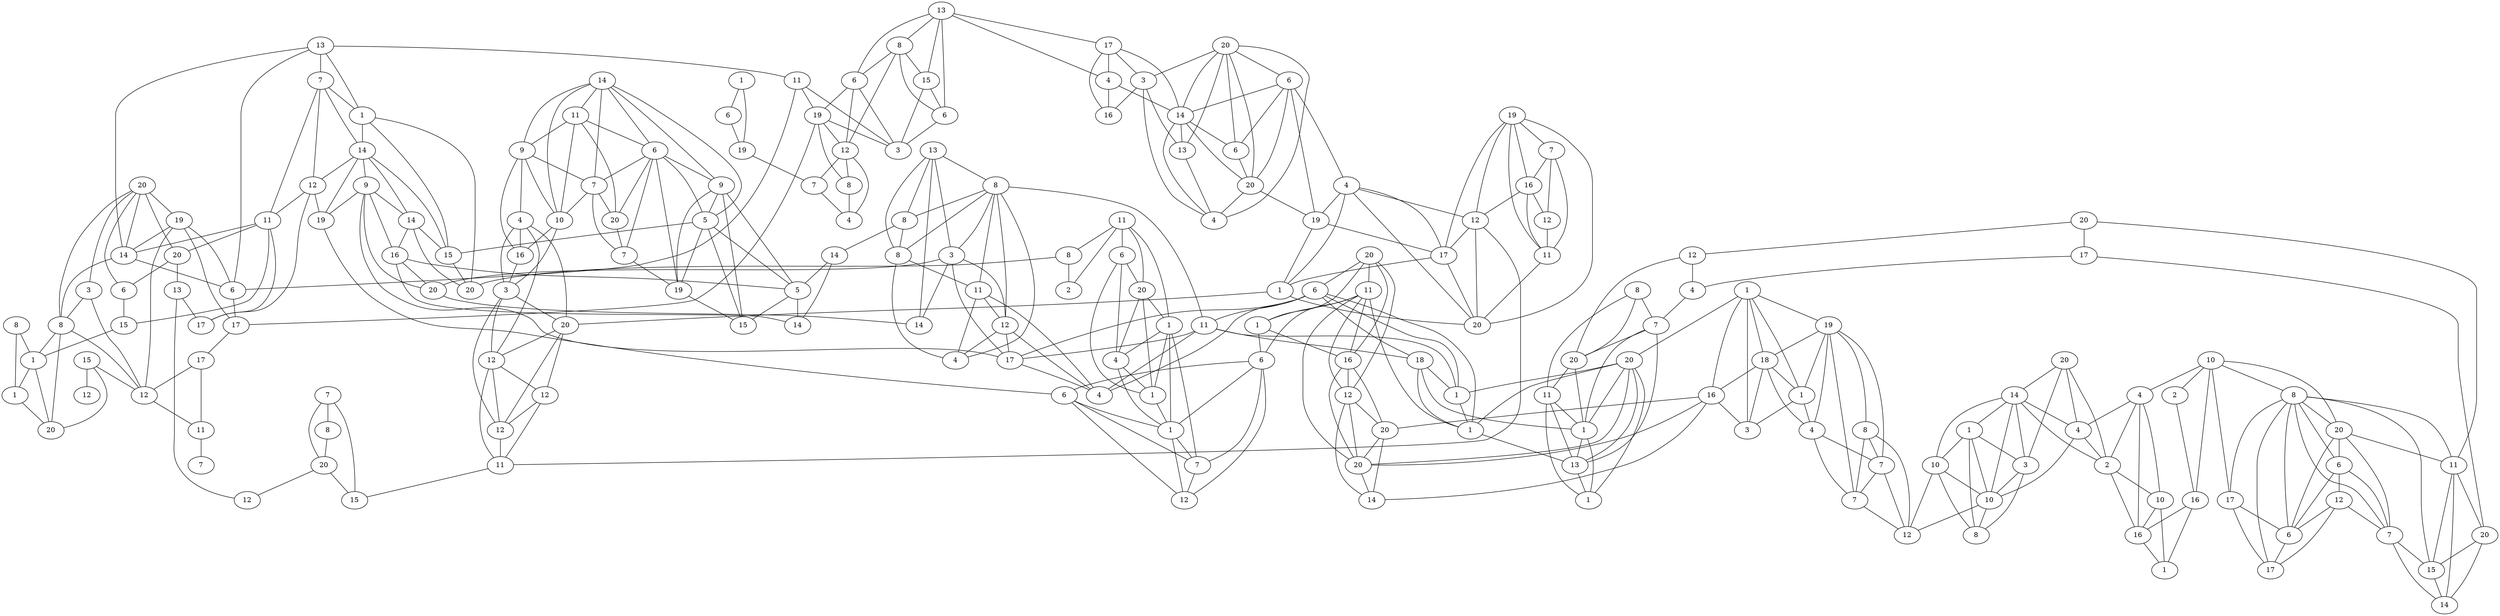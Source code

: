 strict graph  {
679 [features="[]", label=11];
680 [features="[]", label=8];
681 [features="[]", label=2];
682 [features="[]", label=6];
683 [features="[]", label=20];
684 [features="[]", label=1];
685 [features="[]", label=10];
686 [features="[]", label=8];
687 [features="[]", label=17];
688 [features="[]", label=20];
689 [features="[]", label=2];
690 [features="[]", label=4];
691 [features="[]", label=16];
692 [features="[]", label=13];
693 [features="[]", label=7];
694 [features="[]", label=1];
695 [features="[]", label=14];
696 [features="[]", label=12];
697 [features="[]", label=11];
698 [features="[]", label=20];
699 [features="[]", label=6];
700 [features="[]", label=11];
701 [features="[]", label=1];
702 [features="[]", label=16];
703 [features="[]", label=12];
704 [features="[]", label=6];
705 [features="[]", label=12];
706 [features="[]", label=7];
707 [features="[]", label=6];
708 [features="[]", label=20];
709 [features="[]", label=17];
710 [features="[]", label=11];
711 [features="[]", label=12];
712 [features="[]", label=4];
713 [features="[]", label=1];
714 [features="[]", label=14];
715 [features="[]", label=11];
716 [features="[]", label=6];
717 [features="[]", label=9];
718 [features="[]", label=7];
719 [features="[]", label=10];
720 [features="[]", label=9];
721 [features="[]", label=5];
722 [features="[]", label=13];
723 [features="[]", label=17];
724 [features="[]", label=4];
725 [features="[]", label=8];
726 [features="[]", label=15];
727 [features="[]", label=6];
728 [features="[]", label=6];
729 [features="[]", label=6];
730 [features="[]", label=20];
731 [features="[]", label=14];
732 [features="[]", label=1];
733 [features="[]", label=3];
734 [features="[]", label=4];
735 [features="[]", label=2];
736 [features="[]", label=10];
737 [features="[]", label=10];
738 [features="[]", label=20];
739 [features="[]", label=6];
740 [features="[]", label=14];
741 [features="[]", label=6];
742 [features="[]", label=20];
743 [features="[]", label=4];
744 [features="[]", label=19];
745 [features="[]", label=20];
746 [features="[]", label=19];
747 [features="[]", label=20];
748 [features="[]", label=14];
749 [features="[]", label=6];
750 [features="[]", label=3];
751 [features="[]", label=8];
752 [features="[]", label=1];
753 [features="[]", label=20];
754 [features="[]", label=19];
755 [features="[]", label=18];
756 [features="[]", label=1];
757 [features="[]", label=16];
758 [features="[]", label=3];
759 [features="[]", label=7];
760 [features="[]", label=8];
761 [features="[]", label=20];
762 [features="[]", label=8];
763 [features="[]", label=4];
764 [features="[]", label=7];
765 [features="[]", label=7];
766 [features="[]", label=11];
767 [features="[]", label=6];
768 [features="[]", label=13];
769 [features="[]", label=8];
770 [features="[]", label=8];
771 [features="[]", label=3];
772 [features="[]", label=8];
773 [features="[]", label=11];
774 [features="[]", label=11];
775 [features="[]", label=12];
776 [features="[]", label=4];
777 [features="[]", label=8];
778 [features="[]", label=9];
779 [features="[]", label=14];
780 [features="[]", label=16];
781 [features="[]", label=19];
782 [features="[]", label=20];
783 [features="[]", label=17];
784 [features="[]", label=14];
785 [features="[]", label=19];
786 [features="[]", label=7];
787 [features="[]", label=16];
788 [features="[]", label=12];
789 [features="[]", label=11];
790 [features="[]", label=19];
791 [features="[]", label=3];
792 [features="[]", label=20];
793 [features="[]", label=4];
794 [features="[]", label=6];
795 [features="[]", label=1];
796 [features="[]", label=7];
797 [features="[]", label=12];
798 [features="[]", label=10];
799 [features="[]", label=16];
800 [features="[]", label=1];
801 [features="[]", label=15];
802 [features="[]", label=14];
803 [features="[]", label=18];
804 [features="[]", label=1];
805 [features="[]", label=1];
806 [features="[]", label=4];
807 [features="[]", label=17];
808 [features="[]", label=3];
809 [features="[]", label=13];
810 [features="[]", label=4];
811 [features="[]", label=8];
812 [features="[]", label=7];
813 [features="[]", label=20];
814 [features="[]", label=11];
815 [features="[]", label=20];
816 [features="[]", label=20];
817 [features="[]", label=5];
818 [features="[]", label=14];
819 [features="[]", label=16];
820 [features="[]", label=20];
821 [features="[]", label=7];
822 [features="[]", label=19];
823 [features="[]", label=15];
824 [features="[]", label=12];
825 [features="[]", label=1];
826 [features="[]", label=6];
827 [features="[]", label=19];
828 [features="[]", label=14];
829 [features="[]", label=8];
830 [features="[]", label=1];
831 [features="[]", label=1];
832 [features="[]", label=17];
833 [features="[]", label=17];
834 [features="[]", label=13];
835 [features="[]", label=17];
836 [features="[]", label=14];
837 [features="[]", label=15];
838 [features="[]", label=12];
839 [features="[]", label=12];
840 [features="[]", label=20];
841 [features="[]", label=1];
842 [features="[]", label=13];
843 [features="[]", label=1];
844 [features="[]", label=12];
845 [features="[]", label=7];
846 [features="[]", label=8];
847 [features="[]", label=4];
848 [features="[]", label=11];
849 [features="[]", label=7];
850 [features="[]", label=12];
851 [features="[]", label=4];
852 [features="[]", label=16];
853 [features="[]", label=15];
854 [features="[]", label=17];
855 [features="[]", label=1];
856 [features="[]", label=20];
857 [features="[]", label=3];
858 [features="[]", label=20];
859 [features="[]", label=12];
860 [features="[]", label=12];
861 [features="[]", label=12];
862 [features="[]", label=11];
863 [features="[]", label=15];
864 [features="[]", label=15];
865 [features="[]", label=20];
866 [features="[]", label=12];
679 -- 680  [features="[]"];
679 -- 681  [features="[]"];
679 -- 682  [features="[]"];
679 -- 683  [features="[]"];
679 -- 684  [features="[]"];
680 -- 681  [features="[]"];
680 -- 865  [features="[]"];
682 -- 683  [features="[]"];
682 -- 712  [features="[]"];
682 -- 713  [features="[]"];
683 -- 684  [features="[]"];
683 -- 712  [features="[]"];
683 -- 713  [features="[]"];
684 -- 712  [features="[]"];
684 -- 713  [features="[]"];
684 -- 795  [features="[]"];
684 -- 796  [features="[]"];
685 -- 686  [features="[]"];
685 -- 687  [features="[]"];
685 -- 688  [features="[]"];
685 -- 689  [features="[]"];
685 -- 690  [features="[]"];
685 -- 691  [features="[]"];
686 -- 687  [features="[]"];
686 -- 688  [features="[]"];
686 -- 704  [features="[]"];
686 -- 706  [features="[]"];
686 -- 707  [features="[]"];
686 -- 710  [features="[]"];
686 -- 801  [features="[]"];
686 -- 807  [features="[]"];
687 -- 707  [features="[]"];
687 -- 807  [features="[]"];
688 -- 704  [features="[]"];
688 -- 706  [features="[]"];
688 -- 707  [features="[]"];
688 -- 710  [features="[]"];
689 -- 691  [features="[]"];
690 -- 734  [features="[]"];
690 -- 735  [features="[]"];
690 -- 798  [features="[]"];
690 -- 799  [features="[]"];
691 -- 799  [features="[]"];
691 -- 800  [features="[]"];
692 -- 693  [features="[]"];
692 -- 694  [features="[]"];
692 -- 748  [features="[]"];
692 -- 766  [features="[]"];
692 -- 767  [features="[]"];
693 -- 694  [features="[]"];
693 -- 695  [features="[]"];
693 -- 696  [features="[]"];
693 -- 697  [features="[]"];
694 -- 695  [features="[]"];
694 -- 864  [features="[]"];
694 -- 865  [features="[]"];
695 -- 696  [features="[]"];
695 -- 778  [features="[]"];
695 -- 779  [features="[]"];
695 -- 781  [features="[]"];
695 -- 864  [features="[]"];
696 -- 697  [features="[]"];
696 -- 781  [features="[]"];
696 -- 835  [features="[]"];
697 -- 747  [features="[]"];
697 -- 748  [features="[]"];
697 -- 823  [features="[]"];
697 -- 835  [features="[]"];
698 -- 699  [features="[]"];
698 -- 700  [features="[]"];
698 -- 701  [features="[]"];
698 -- 702  [features="[]"];
698 -- 703  [features="[]"];
699 -- 773  [features="[]"];
699 -- 783  [features="[]"];
699 -- 803  [features="[]"];
699 -- 804  [features="[]"];
699 -- 805  [features="[]"];
699 -- 806  [features="[]"];
700 -- 701  [features="[]"];
700 -- 702  [features="[]"];
700 -- 703  [features="[]"];
700 -- 729  [features="[]"];
700 -- 805  [features="[]"];
700 -- 816  [features="[]"];
701 -- 702  [features="[]"];
701 -- 729  [features="[]"];
702 -- 703  [features="[]"];
702 -- 815  [features="[]"];
702 -- 816  [features="[]"];
703 -- 815  [features="[]"];
703 -- 816  [features="[]"];
703 -- 836  [features="[]"];
704 -- 705  [features="[]"];
704 -- 706  [features="[]"];
704 -- 707  [features="[]"];
705 -- 706  [features="[]"];
705 -- 707  [features="[]"];
705 -- 807  [features="[]"];
706 -- 801  [features="[]"];
706 -- 802  [features="[]"];
707 -- 807  [features="[]"];
708 -- 709  [features="[]"];
708 -- 710  [features="[]"];
708 -- 711  [features="[]"];
709 -- 792  [features="[]"];
709 -- 793  [features="[]"];
710 -- 792  [features="[]"];
710 -- 801  [features="[]"];
710 -- 802  [features="[]"];
711 -- 793  [features="[]"];
711 -- 813  [features="[]"];
712 -- 713  [features="[]"];
712 -- 795  [features="[]"];
713 -- 795  [features="[]"];
714 -- 715  [features="[]"];
714 -- 716  [features="[]"];
714 -- 717  [features="[]"];
714 -- 718  [features="[]"];
714 -- 719  [features="[]"];
714 -- 720  [features="[]"];
714 -- 721  [features="[]"];
715 -- 716  [features="[]"];
715 -- 717  [features="[]"];
715 -- 719  [features="[]"];
715 -- 820  [features="[]"];
716 -- 718  [features="[]"];
716 -- 720  [features="[]"];
716 -- 721  [features="[]"];
716 -- 820  [features="[]"];
716 -- 821  [features="[]"];
716 -- 822  [features="[]"];
717 -- 718  [features="[]"];
717 -- 719  [features="[]"];
717 -- 851  [features="[]"];
717 -- 852  [features="[]"];
718 -- 719  [features="[]"];
718 -- 820  [features="[]"];
718 -- 821  [features="[]"];
719 -- 852  [features="[]"];
719 -- 857  [features="[]"];
720 -- 721  [features="[]"];
720 -- 817  [features="[]"];
720 -- 822  [features="[]"];
720 -- 853  [features="[]"];
721 -- 817  [features="[]"];
721 -- 822  [features="[]"];
721 -- 853  [features="[]"];
721 -- 864  [features="[]"];
722 -- 723  [features="[]"];
722 -- 724  [features="[]"];
722 -- 725  [features="[]"];
722 -- 726  [features="[]"];
722 -- 727  [features="[]"];
722 -- 728  [features="[]"];
723 -- 724  [features="[]"];
723 -- 740  [features="[]"];
723 -- 808  [features="[]"];
723 -- 819  [features="[]"];
724 -- 740  [features="[]"];
724 -- 819  [features="[]"];
725 -- 726  [features="[]"];
725 -- 727  [features="[]"];
725 -- 728  [features="[]"];
725 -- 844  [features="[]"];
726 -- 728  [features="[]"];
726 -- 791  [features="[]"];
727 -- 790  [features="[]"];
727 -- 791  [features="[]"];
727 -- 844  [features="[]"];
728 -- 791  [features="[]"];
729 -- 794  [features="[]"];
729 -- 795  [features="[]"];
729 -- 796  [features="[]"];
729 -- 797  [features="[]"];
730 -- 731  [features="[]"];
730 -- 733  [features="[]"];
730 -- 734  [features="[]"];
730 -- 735  [features="[]"];
731 -- 732  [features="[]"];
731 -- 733  [features="[]"];
731 -- 734  [features="[]"];
731 -- 735  [features="[]"];
731 -- 736  [features="[]"];
731 -- 737  [features="[]"];
732 -- 733  [features="[]"];
732 -- 736  [features="[]"];
732 -- 737  [features="[]"];
732 -- 777  [features="[]"];
733 -- 737  [features="[]"];
733 -- 777  [features="[]"];
734 -- 735  [features="[]"];
734 -- 737  [features="[]"];
735 -- 798  [features="[]"];
735 -- 799  [features="[]"];
736 -- 737  [features="[]"];
736 -- 777  [features="[]"];
736 -- 824  [features="[]"];
737 -- 777  [features="[]"];
737 -- 824  [features="[]"];
738 -- 739  [features="[]"];
738 -- 740  [features="[]"];
738 -- 741  [features="[]"];
738 -- 742  [features="[]"];
738 -- 808  [features="[]"];
738 -- 809  [features="[]"];
738 -- 810  [features="[]"];
739 -- 740  [features="[]"];
739 -- 741  [features="[]"];
739 -- 742  [features="[]"];
739 -- 743  [features="[]"];
739 -- 744  [features="[]"];
740 -- 741  [features="[]"];
740 -- 742  [features="[]"];
740 -- 809  [features="[]"];
740 -- 810  [features="[]"];
741 -- 742  [features="[]"];
742 -- 744  [features="[]"];
742 -- 810  [features="[]"];
743 -- 744  [features="[]"];
743 -- 850  [features="[]"];
743 -- 854  [features="[]"];
743 -- 855  [features="[]"];
743 -- 856  [features="[]"];
744 -- 854  [features="[]"];
744 -- 855  [features="[]"];
745 -- 746  [features="[]"];
745 -- 747  [features="[]"];
745 -- 748  [features="[]"];
745 -- 749  [features="[]"];
745 -- 750  [features="[]"];
745 -- 751  [features="[]"];
746 -- 748  [features="[]"];
746 -- 767  [features="[]"];
746 -- 832  [features="[]"];
746 -- 838  [features="[]"];
747 -- 749  [features="[]"];
747 -- 834  [features="[]"];
748 -- 751  [features="[]"];
748 -- 767  [features="[]"];
749 -- 823  [features="[]"];
750 -- 751  [features="[]"];
750 -- 838  [features="[]"];
751 -- 830  [features="[]"];
751 -- 838  [features="[]"];
751 -- 840  [features="[]"];
752 -- 753  [features="[]"];
752 -- 754  [features="[]"];
752 -- 755  [features="[]"];
752 -- 756  [features="[]"];
752 -- 757  [features="[]"];
752 -- 758  [features="[]"];
753 -- 804  [features="[]"];
753 -- 805  [features="[]"];
753 -- 816  [features="[]"];
753 -- 841  [features="[]"];
753 -- 842  [features="[]"];
753 -- 843  [features="[]"];
754 -- 755  [features="[]"];
754 -- 756  [features="[]"];
754 -- 762  [features="[]"];
754 -- 763  [features="[]"];
754 -- 764  [features="[]"];
754 -- 765  [features="[]"];
755 -- 756  [features="[]"];
755 -- 757  [features="[]"];
755 -- 758  [features="[]"];
755 -- 763  [features="[]"];
756 -- 758  [features="[]"];
756 -- 763  [features="[]"];
757 -- 758  [features="[]"];
757 -- 815  [features="[]"];
757 -- 816  [features="[]"];
757 -- 836  [features="[]"];
759 -- 760  [features="[]"];
759 -- 761  [features="[]"];
759 -- 863  [features="[]"];
760 -- 761  [features="[]"];
761 -- 863  [features="[]"];
761 -- 866  [features="[]"];
762 -- 764  [features="[]"];
762 -- 765  [features="[]"];
762 -- 824  [features="[]"];
763 -- 764  [features="[]"];
763 -- 765  [features="[]"];
764 -- 765  [features="[]"];
764 -- 824  [features="[]"];
765 -- 824  [features="[]"];
766 -- 767  [features="[]"];
766 -- 790  [features="[]"];
766 -- 791  [features="[]"];
767 -- 832  [features="[]"];
768 -- 769  [features="[]"];
768 -- 770  [features="[]"];
768 -- 771  [features="[]"];
768 -- 772  [features="[]"];
768 -- 828  [features="[]"];
769 -- 770  [features="[]"];
769 -- 771  [features="[]"];
769 -- 772  [features="[]"];
769 -- 773  [features="[]"];
769 -- 774  [features="[]"];
769 -- 775  [features="[]"];
769 -- 776  [features="[]"];
770 -- 772  [features="[]"];
770 -- 784  [features="[]"];
771 -- 775  [features="[]"];
771 -- 782  [features="[]"];
771 -- 783  [features="[]"];
771 -- 828  [features="[]"];
772 -- 774  [features="[]"];
772 -- 776  [features="[]"];
773 -- 783  [features="[]"];
773 -- 803  [features="[]"];
773 -- 804  [features="[]"];
773 -- 806  [features="[]"];
774 -- 775  [features="[]"];
774 -- 776  [features="[]"];
774 -- 806  [features="[]"];
775 -- 776  [features="[]"];
775 -- 783  [features="[]"];
775 -- 806  [features="[]"];
778 -- 779  [features="[]"];
778 -- 780  [features="[]"];
778 -- 781  [features="[]"];
778 -- 782  [features="[]"];
778 -- 783  [features="[]"];
779 -- 780  [features="[]"];
779 -- 864  [features="[]"];
779 -- 865  [features="[]"];
780 -- 782  [features="[]"];
780 -- 817  [features="[]"];
780 -- 818  [features="[]"];
781 -- 794  [features="[]"];
782 -- 828  [features="[]"];
783 -- 806  [features="[]"];
784 -- 817  [features="[]"];
784 -- 818  [features="[]"];
785 -- 786  [features="[]"];
785 -- 787  [features="[]"];
785 -- 789  [features="[]"];
785 -- 850  [features="[]"];
785 -- 854  [features="[]"];
785 -- 856  [features="[]"];
786 -- 787  [features="[]"];
786 -- 788  [features="[]"];
786 -- 789  [features="[]"];
787 -- 788  [features="[]"];
787 -- 789  [features="[]"];
787 -- 850  [features="[]"];
788 -- 789  [features="[]"];
789 -- 856  [features="[]"];
790 -- 791  [features="[]"];
790 -- 832  [features="[]"];
790 -- 844  [features="[]"];
790 -- 846  [features="[]"];
792 -- 801  [features="[]"];
792 -- 802  [features="[]"];
793 -- 812  [features="[]"];
794 -- 795  [features="[]"];
794 -- 796  [features="[]"];
794 -- 797  [features="[]"];
795 -- 796  [features="[]"];
795 -- 797  [features="[]"];
796 -- 797  [features="[]"];
798 -- 799  [features="[]"];
798 -- 800  [features="[]"];
799 -- 800  [features="[]"];
801 -- 802  [features="[]"];
803 -- 804  [features="[]"];
803 -- 805  [features="[]"];
803 -- 841  [features="[]"];
804 -- 805  [features="[]"];
805 -- 842  [features="[]"];
808 -- 809  [features="[]"];
808 -- 810  [features="[]"];
808 -- 819  [features="[]"];
809 -- 810  [features="[]"];
811 -- 812  [features="[]"];
811 -- 813  [features="[]"];
811 -- 814  [features="[]"];
812 -- 813  [features="[]"];
812 -- 841  [features="[]"];
812 -- 842  [features="[]"];
813 -- 814  [features="[]"];
813 -- 841  [features="[]"];
814 -- 841  [features="[]"];
814 -- 842  [features="[]"];
814 -- 843  [features="[]"];
815 -- 816  [features="[]"];
815 -- 836  [features="[]"];
816 -- 836  [features="[]"];
817 -- 818  [features="[]"];
817 -- 853  [features="[]"];
820 -- 821  [features="[]"];
821 -- 822  [features="[]"];
822 -- 853  [features="[]"];
823 -- 830  [features="[]"];
825 -- 826  [features="[]"];
825 -- 827  [features="[]"];
826 -- 827  [features="[]"];
827 -- 845  [features="[]"];
829 -- 830  [features="[]"];
829 -- 831  [features="[]"];
830 -- 831  [features="[]"];
830 -- 840  [features="[]"];
831 -- 840  [features="[]"];
832 -- 833  [features="[]"];
833 -- 838  [features="[]"];
833 -- 848  [features="[]"];
834 -- 835  [features="[]"];
834 -- 866  [features="[]"];
837 -- 838  [features="[]"];
837 -- 839  [features="[]"];
837 -- 840  [features="[]"];
838 -- 848  [features="[]"];
841 -- 842  [features="[]"];
841 -- 843  [features="[]"];
842 -- 843  [features="[]"];
844 -- 845  [features="[]"];
844 -- 846  [features="[]"];
844 -- 847  [features="[]"];
845 -- 847  [features="[]"];
846 -- 847  [features="[]"];
848 -- 849  [features="[]"];
850 -- 854  [features="[]"];
850 -- 856  [features="[]"];
850 -- 862  [features="[]"];
851 -- 852  [features="[]"];
851 -- 857  [features="[]"];
851 -- 858  [features="[]"];
851 -- 859  [features="[]"];
852 -- 857  [features="[]"];
854 -- 855  [features="[]"];
854 -- 856  [features="[]"];
855 -- 856  [features="[]"];
855 -- 858  [features="[]"];
857 -- 858  [features="[]"];
857 -- 859  [features="[]"];
857 -- 861  [features="[]"];
858 -- 859  [features="[]"];
858 -- 860  [features="[]"];
858 -- 861  [features="[]"];
859 -- 860  [features="[]"];
859 -- 861  [features="[]"];
859 -- 862  [features="[]"];
860 -- 861  [features="[]"];
860 -- 862  [features="[]"];
861 -- 862  [features="[]"];
862 -- 863  [features="[]"];
864 -- 865  [features="[]"];
}
